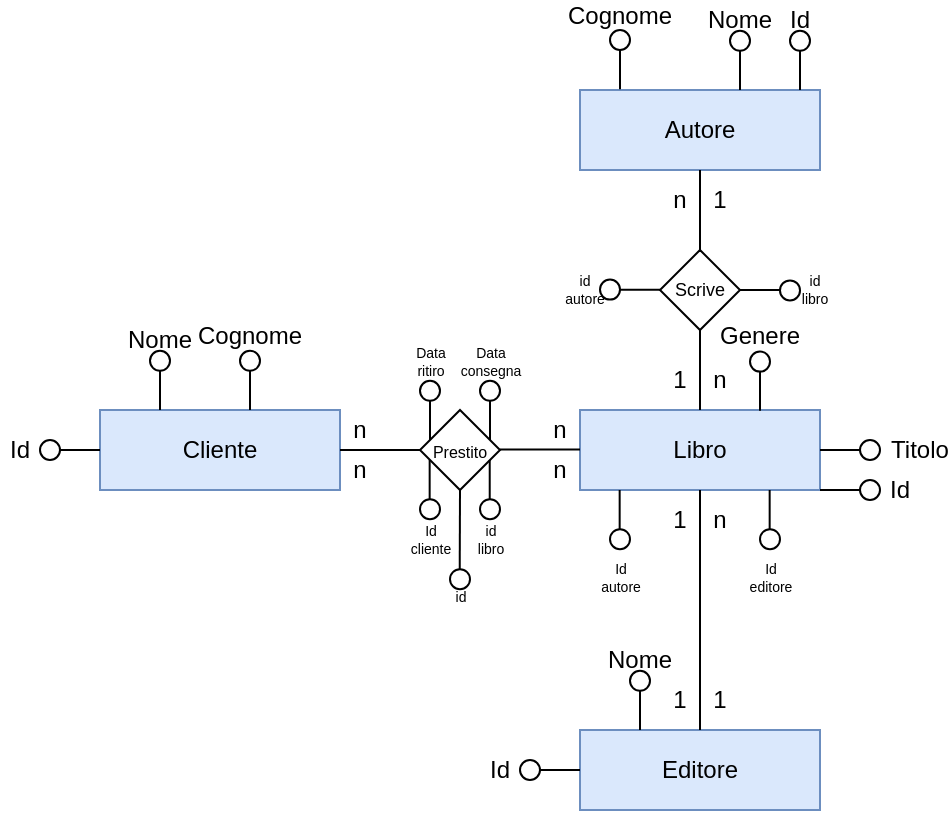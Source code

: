 <mxfile version="21.5.0" type="device">
  <diagram name="Pagina-1" id="-5amps1YBqaT7Vv-XyFg">
    <mxGraphModel dx="1417" dy="828" grid="1" gridSize="10" guides="1" tooltips="1" connect="1" arrows="1" fold="1" page="1" pageScale="1" pageWidth="827" pageHeight="1169" math="0" shadow="0">
      <root>
        <mxCell id="0" />
        <mxCell id="1" parent="0" />
        <mxCell id="DhdcBiuPI_oVN-kjMNw6-1" value="Libro" style="whiteSpace=wrap;html=1;align=center;fillColor=#dae8fc;strokeColor=#6c8ebf;" parent="1" vertex="1">
          <mxGeometry x="360" y="440" width="120" height="40" as="geometry" />
        </mxCell>
        <mxCell id="DhdcBiuPI_oVN-kjMNw6-2" value="Autore" style="whiteSpace=wrap;html=1;align=center;fillColor=#dae8fc;strokeColor=#6c8ebf;" parent="1" vertex="1">
          <mxGeometry x="360" y="280" width="120" height="40" as="geometry" />
        </mxCell>
        <mxCell id="DhdcBiuPI_oVN-kjMNw6-3" value="Editore" style="whiteSpace=wrap;html=1;align=center;fillColor=#dae8fc;strokeColor=#6c8ebf;" parent="1" vertex="1">
          <mxGeometry x="360" y="600" width="120" height="40" as="geometry" />
        </mxCell>
        <mxCell id="DhdcBiuPI_oVN-kjMNw6-4" value="Cliente" style="whiteSpace=wrap;html=1;align=center;fillColor=#dae8fc;strokeColor=#6c8ebf;" parent="1" vertex="1">
          <mxGeometry x="120" y="440" width="120" height="40" as="geometry" />
        </mxCell>
        <mxCell id="DhdcBiuPI_oVN-kjMNw6-5" value="" style="endArrow=none;html=1;rounded=0;entryX=0.5;entryY=1;entryDx=0;entryDy=0;" parent="1" target="DhdcBiuPI_oVN-kjMNw6-1" edge="1">
          <mxGeometry width="50" height="50" relative="1" as="geometry">
            <mxPoint x="420" y="600" as="sourcePoint" />
            <mxPoint x="470" y="550" as="targetPoint" />
          </mxGeometry>
        </mxCell>
        <mxCell id="DhdcBiuPI_oVN-kjMNw6-6" value="" style="endArrow=none;html=1;rounded=0;entryX=0.5;entryY=1;entryDx=0;entryDy=0;exitX=0.5;exitY=0;exitDx=0;exitDy=0;" parent="1" source="NbuaRWnjKltLAFN8OOJA-1" target="DhdcBiuPI_oVN-kjMNw6-2" edge="1">
          <mxGeometry width="50" height="50" relative="1" as="geometry">
            <mxPoint x="420" y="360" as="sourcePoint" />
            <mxPoint x="419.76" y="320" as="targetPoint" />
          </mxGeometry>
        </mxCell>
        <mxCell id="DhdcBiuPI_oVN-kjMNw6-7" value="" style="endArrow=none;html=1;rounded=0;exitX=1;exitY=0.5;exitDx=0;exitDy=0;entryX=0;entryY=0.5;entryDx=0;entryDy=0;" parent="1" source="DhdcBiuPI_oVN-kjMNw6-4" target="DhdcBiuPI_oVN-kjMNw6-58" edge="1">
          <mxGeometry width="50" height="50" relative="1" as="geometry">
            <mxPoint x="359.52" y="580" as="sourcePoint" />
            <mxPoint x="240" y="360" as="targetPoint" />
            <Array as="points">
              <mxPoint x="270" y="460" />
            </Array>
          </mxGeometry>
        </mxCell>
        <mxCell id="DhdcBiuPI_oVN-kjMNw6-8" value="" style="endArrow=none;html=1;rounded=0;" parent="1" edge="1">
          <mxGeometry width="50" height="50" relative="1" as="geometry">
            <mxPoint x="480" y="460" as="sourcePoint" />
            <mxPoint x="500" y="460" as="targetPoint" />
          </mxGeometry>
        </mxCell>
        <mxCell id="DhdcBiuPI_oVN-kjMNw6-9" value="" style="ellipse;whiteSpace=wrap;html=1;aspect=fixed;" parent="1" vertex="1">
          <mxGeometry x="500" y="455" width="10" height="10" as="geometry" />
        </mxCell>
        <mxCell id="DhdcBiuPI_oVN-kjMNw6-10" value="" style="endArrow=none;html=1;rounded=0;" parent="1" edge="1">
          <mxGeometry width="50" height="50" relative="1" as="geometry">
            <mxPoint x="480" y="480" as="sourcePoint" />
            <mxPoint x="500" y="480" as="targetPoint" />
          </mxGeometry>
        </mxCell>
        <mxCell id="DhdcBiuPI_oVN-kjMNw6-11" value="" style="ellipse;whiteSpace=wrap;html=1;aspect=fixed;" parent="1" vertex="1">
          <mxGeometry x="500" y="475" width="10" height="10" as="geometry" />
        </mxCell>
        <mxCell id="DhdcBiuPI_oVN-kjMNw6-13" value="" style="ellipse;whiteSpace=wrap;html=1;aspect=fixed;" parent="1" vertex="1">
          <mxGeometry x="310" y="484.6" width="10" height="10" as="geometry" />
        </mxCell>
        <mxCell id="DhdcBiuPI_oVN-kjMNw6-15" value="Id" style="text;html=1;strokeColor=none;fillColor=none;align=center;verticalAlign=middle;whiteSpace=wrap;rounded=0;" parent="1" vertex="1">
          <mxGeometry x="310" y="615" width="20" height="10" as="geometry" />
        </mxCell>
        <mxCell id="DhdcBiuPI_oVN-kjMNw6-17" value="" style="endArrow=none;html=1;rounded=0;" parent="1" edge="1">
          <mxGeometry width="50" height="50" relative="1" as="geometry">
            <mxPoint x="470" y="280" as="sourcePoint" />
            <mxPoint x="470" y="260.4" as="targetPoint" />
          </mxGeometry>
        </mxCell>
        <mxCell id="DhdcBiuPI_oVN-kjMNw6-18" value="" style="ellipse;whiteSpace=wrap;html=1;aspect=fixed;" parent="1" vertex="1">
          <mxGeometry x="465" y="250.4" width="10" height="10" as="geometry" />
        </mxCell>
        <mxCell id="DhdcBiuPI_oVN-kjMNw6-20" value="" style="endArrow=none;html=1;rounded=0;" parent="1" edge="1">
          <mxGeometry width="50" height="50" relative="1" as="geometry">
            <mxPoint x="440" y="280" as="sourcePoint" />
            <mxPoint x="440" y="260.4" as="targetPoint" />
          </mxGeometry>
        </mxCell>
        <mxCell id="DhdcBiuPI_oVN-kjMNw6-21" value="" style="ellipse;whiteSpace=wrap;html=1;aspect=fixed;" parent="1" vertex="1">
          <mxGeometry x="435" y="250.4" width="10" height="10" as="geometry" />
        </mxCell>
        <mxCell id="DhdcBiuPI_oVN-kjMNw6-22" value="" style="endArrow=none;html=1;rounded=0;" parent="1" edge="1">
          <mxGeometry width="50" height="50" relative="1" as="geometry">
            <mxPoint x="380" y="279.6" as="sourcePoint" />
            <mxPoint x="380" y="260" as="targetPoint" />
          </mxGeometry>
        </mxCell>
        <mxCell id="DhdcBiuPI_oVN-kjMNw6-23" value="" style="ellipse;whiteSpace=wrap;html=1;aspect=fixed;" parent="1" vertex="1">
          <mxGeometry x="375" y="250" width="10" height="10" as="geometry" />
        </mxCell>
        <mxCell id="DhdcBiuPI_oVN-kjMNw6-24" value="" style="endArrow=none;html=1;rounded=0;exitX=1;exitY=0.5;exitDx=0;exitDy=0;entryX=0;entryY=0.5;entryDx=0;entryDy=0;" parent="1" source="DhdcBiuPI_oVN-kjMNw6-25" target="DhdcBiuPI_oVN-kjMNw6-4" edge="1">
          <mxGeometry width="50" height="50" relative="1" as="geometry">
            <mxPoint x="119.6" y="480" as="sourcePoint" />
            <mxPoint x="119.6" y="460.4" as="targetPoint" />
          </mxGeometry>
        </mxCell>
        <mxCell id="DhdcBiuPI_oVN-kjMNw6-25" value="" style="ellipse;whiteSpace=wrap;html=1;aspect=fixed;" parent="1" vertex="1">
          <mxGeometry x="90" y="455" width="10" height="10" as="geometry" />
        </mxCell>
        <mxCell id="DhdcBiuPI_oVN-kjMNw6-26" value="" style="endArrow=none;html=1;rounded=0;" parent="1" edge="1">
          <mxGeometry width="50" height="50" relative="1" as="geometry">
            <mxPoint x="150" y="440" as="sourcePoint" />
            <mxPoint x="150" y="420.4" as="targetPoint" />
          </mxGeometry>
        </mxCell>
        <mxCell id="DhdcBiuPI_oVN-kjMNw6-27" value="" style="ellipse;whiteSpace=wrap;html=1;aspect=fixed;" parent="1" vertex="1">
          <mxGeometry x="145" y="410.4" width="10" height="10" as="geometry" />
        </mxCell>
        <mxCell id="DhdcBiuPI_oVN-kjMNw6-28" value="" style="endArrow=none;html=1;rounded=0;" parent="1" edge="1">
          <mxGeometry width="50" height="50" relative="1" as="geometry">
            <mxPoint x="195" y="440" as="sourcePoint" />
            <mxPoint x="195" y="420.4" as="targetPoint" />
          </mxGeometry>
        </mxCell>
        <mxCell id="DhdcBiuPI_oVN-kjMNw6-29" value="" style="ellipse;whiteSpace=wrap;html=1;aspect=fixed;" parent="1" vertex="1">
          <mxGeometry x="190" y="410.4" width="10" height="10" as="geometry" />
        </mxCell>
        <mxCell id="DhdcBiuPI_oVN-kjMNw6-30" value="" style="endArrow=none;html=1;rounded=0;exitX=0;exitY=0.5;exitDx=0;exitDy=0;entryX=1;entryY=0.5;entryDx=0;entryDy=0;" parent="1" source="DhdcBiuPI_oVN-kjMNw6-3" target="DhdcBiuPI_oVN-kjMNw6-31" edge="1">
          <mxGeometry width="50" height="50" relative="1" as="geometry">
            <mxPoint x="340" y="640" as="sourcePoint" />
            <mxPoint x="340" y="620.4" as="targetPoint" />
          </mxGeometry>
        </mxCell>
        <mxCell id="DhdcBiuPI_oVN-kjMNw6-31" value="" style="ellipse;whiteSpace=wrap;html=1;aspect=fixed;" parent="1" vertex="1">
          <mxGeometry x="330" y="615" width="10" height="10" as="geometry" />
        </mxCell>
        <mxCell id="DhdcBiuPI_oVN-kjMNw6-32" value="" style="endArrow=none;html=1;rounded=0;" parent="1" edge="1">
          <mxGeometry width="50" height="50" relative="1" as="geometry">
            <mxPoint x="390" y="600" as="sourcePoint" />
            <mxPoint x="390" y="580.4" as="targetPoint" />
          </mxGeometry>
        </mxCell>
        <mxCell id="DhdcBiuPI_oVN-kjMNw6-33" value="" style="ellipse;whiteSpace=wrap;html=1;aspect=fixed;" parent="1" vertex="1">
          <mxGeometry x="385" y="570.4" width="10" height="10" as="geometry" />
        </mxCell>
        <mxCell id="DhdcBiuPI_oVN-kjMNw6-34" value="" style="endArrow=none;html=1;rounded=0;" parent="1" edge="1">
          <mxGeometry width="50" height="50" relative="1" as="geometry">
            <mxPoint x="379.83" y="499.6" as="sourcePoint" />
            <mxPoint x="379.83" y="480" as="targetPoint" />
          </mxGeometry>
        </mxCell>
        <mxCell id="DhdcBiuPI_oVN-kjMNw6-35" value="" style="ellipse;whiteSpace=wrap;html=1;aspect=fixed;" parent="1" vertex="1">
          <mxGeometry x="375" y="499.6" width="10" height="10" as="geometry" />
        </mxCell>
        <mxCell id="DhdcBiuPI_oVN-kjMNw6-36" value="Id" style="text;html=1;strokeColor=none;fillColor=none;align=center;verticalAlign=middle;whiteSpace=wrap;rounded=0;" parent="1" vertex="1">
          <mxGeometry x="510" y="475" width="20" height="10" as="geometry" />
        </mxCell>
        <mxCell id="DhdcBiuPI_oVN-kjMNw6-37" value="Id" style="text;html=1;strokeColor=none;fillColor=none;align=center;verticalAlign=middle;whiteSpace=wrap;rounded=0;" parent="1" vertex="1">
          <mxGeometry x="70" y="455" width="20" height="10" as="geometry" />
        </mxCell>
        <mxCell id="DhdcBiuPI_oVN-kjMNw6-38" value="Id" style="text;html=1;strokeColor=none;fillColor=none;align=center;verticalAlign=middle;whiteSpace=wrap;rounded=0;" parent="1" vertex="1">
          <mxGeometry x="460" y="240" width="20" height="10" as="geometry" />
        </mxCell>
        <mxCell id="DhdcBiuPI_oVN-kjMNw6-39" value="Nome" style="text;html=1;strokeColor=none;fillColor=none;align=center;verticalAlign=middle;whiteSpace=wrap;rounded=0;" parent="1" vertex="1">
          <mxGeometry x="380" y="560" width="20" height="10" as="geometry" />
        </mxCell>
        <mxCell id="DhdcBiuPI_oVN-kjMNw6-40" value="Nome" style="text;html=1;strokeColor=none;fillColor=none;align=center;verticalAlign=middle;whiteSpace=wrap;rounded=0;" parent="1" vertex="1">
          <mxGeometry x="140" y="400" width="20" height="10" as="geometry" />
        </mxCell>
        <mxCell id="DhdcBiuPI_oVN-kjMNw6-41" value="Nome" style="text;html=1;strokeColor=none;fillColor=none;align=center;verticalAlign=middle;whiteSpace=wrap;rounded=0;" parent="1" vertex="1">
          <mxGeometry x="430" y="240.4" width="20" height="10" as="geometry" />
        </mxCell>
        <mxCell id="DhdcBiuPI_oVN-kjMNw6-43" value="Titolo" style="text;html=1;strokeColor=none;fillColor=none;align=center;verticalAlign=middle;whiteSpace=wrap;rounded=0;" parent="1" vertex="1">
          <mxGeometry x="520" y="452.5" width="20" height="15" as="geometry" />
        </mxCell>
        <mxCell id="DhdcBiuPI_oVN-kjMNw6-46" value="Genere" style="text;html=1;strokeColor=none;fillColor=none;align=center;verticalAlign=middle;whiteSpace=wrap;rounded=0;" parent="1" vertex="1">
          <mxGeometry x="440" y="395" width="20" height="15" as="geometry" />
        </mxCell>
        <mxCell id="DhdcBiuPI_oVN-kjMNw6-48" value="Cognome" style="text;html=1;strokeColor=none;fillColor=none;align=center;verticalAlign=middle;whiteSpace=wrap;rounded=0;" parent="1" vertex="1">
          <mxGeometry x="185" y="395" width="20" height="15" as="geometry" />
        </mxCell>
        <mxCell id="DhdcBiuPI_oVN-kjMNw6-49" value="Cognome" style="text;html=1;strokeColor=none;fillColor=none;align=center;verticalAlign=middle;whiteSpace=wrap;rounded=0;" parent="1" vertex="1">
          <mxGeometry x="370" y="235.0" width="20" height="15" as="geometry" />
        </mxCell>
        <mxCell id="DhdcBiuPI_oVN-kjMNw6-50" value="1" style="text;html=1;strokeColor=none;fillColor=none;align=center;verticalAlign=middle;whiteSpace=wrap;rounded=0;" parent="1" vertex="1">
          <mxGeometry x="400" y="420.4" width="20" height="10" as="geometry" />
        </mxCell>
        <mxCell id="DhdcBiuPI_oVN-kjMNw6-51" value="n" style="text;html=1;strokeColor=none;fillColor=none;align=center;verticalAlign=middle;whiteSpace=wrap;rounded=0;" parent="1" vertex="1">
          <mxGeometry x="400" y="330" width="20" height="10" as="geometry" />
        </mxCell>
        <mxCell id="DhdcBiuPI_oVN-kjMNw6-52" value="1" style="text;html=1;strokeColor=none;fillColor=none;align=center;verticalAlign=middle;whiteSpace=wrap;rounded=0;" parent="1" vertex="1">
          <mxGeometry x="420" y="330" width="20" height="10" as="geometry" />
        </mxCell>
        <mxCell id="DhdcBiuPI_oVN-kjMNw6-53" value="n" style="text;html=1;strokeColor=none;fillColor=none;align=center;verticalAlign=middle;whiteSpace=wrap;rounded=0;" parent="1" vertex="1">
          <mxGeometry x="420" y="420.4" width="20" height="10" as="geometry" />
        </mxCell>
        <mxCell id="DhdcBiuPI_oVN-kjMNw6-54" value="1" style="text;html=1;strokeColor=none;fillColor=none;align=center;verticalAlign=middle;whiteSpace=wrap;rounded=0;" parent="1" vertex="1">
          <mxGeometry x="400" y="490" width="20" height="10" as="geometry" />
        </mxCell>
        <mxCell id="DhdcBiuPI_oVN-kjMNw6-55" value="1" style="text;html=1;strokeColor=none;fillColor=none;align=center;verticalAlign=middle;whiteSpace=wrap;rounded=0;" parent="1" vertex="1">
          <mxGeometry x="400" y="580" width="20" height="10" as="geometry" />
        </mxCell>
        <mxCell id="DhdcBiuPI_oVN-kjMNw6-56" value="1" style="text;html=1;strokeColor=none;fillColor=none;align=center;verticalAlign=middle;whiteSpace=wrap;rounded=0;" parent="1" vertex="1">
          <mxGeometry x="420" y="580" width="20" height="10" as="geometry" />
        </mxCell>
        <mxCell id="DhdcBiuPI_oVN-kjMNw6-57" value="n" style="text;html=1;strokeColor=none;fillColor=none;align=center;verticalAlign=middle;whiteSpace=wrap;rounded=0;" parent="1" vertex="1">
          <mxGeometry x="420" y="490" width="20" height="10" as="geometry" />
        </mxCell>
        <mxCell id="DhdcBiuPI_oVN-kjMNw6-58" value="&lt;font style=&quot;font-size: 8px;&quot;&gt;Prestito&lt;/font&gt;" style="shape=rhombus;perimeter=rhombusPerimeter;whiteSpace=wrap;html=1;align=center;" parent="1" vertex="1">
          <mxGeometry x="280" y="440" width="40" height="40" as="geometry" />
        </mxCell>
        <mxCell id="DhdcBiuPI_oVN-kjMNw6-59" value="" style="endArrow=none;html=1;rounded=0;exitX=1;exitY=0.5;exitDx=0;exitDy=0;entryX=0;entryY=0.5;entryDx=0;entryDy=0;" parent="1" edge="1">
          <mxGeometry width="50" height="50" relative="1" as="geometry">
            <mxPoint x="320" y="459.8" as="sourcePoint" />
            <mxPoint x="360" y="459.8" as="targetPoint" />
          </mxGeometry>
        </mxCell>
        <mxCell id="DhdcBiuPI_oVN-kjMNw6-60" value="" style="endArrow=none;html=1;rounded=0;" parent="1" edge="1">
          <mxGeometry width="50" height="50" relative="1" as="geometry">
            <mxPoint x="285" y="455" as="sourcePoint" />
            <mxPoint x="285" y="435.4" as="targetPoint" />
          </mxGeometry>
        </mxCell>
        <mxCell id="DhdcBiuPI_oVN-kjMNw6-61" value="" style="ellipse;whiteSpace=wrap;html=1;aspect=fixed;" parent="1" vertex="1">
          <mxGeometry x="280" y="425.4" width="10" height="10" as="geometry" />
        </mxCell>
        <mxCell id="DhdcBiuPI_oVN-kjMNw6-62" value="Data ritiro" style="text;html=1;strokeColor=none;fillColor=none;align=center;verticalAlign=middle;whiteSpace=wrap;rounded=0;fontSize=7;" parent="1" vertex="1">
          <mxGeometry x="277.5" y="410.8" width="15" height="9.6" as="geometry" />
        </mxCell>
        <mxCell id="DhdcBiuPI_oVN-kjMNw6-65" value="" style="endArrow=none;html=1;rounded=0;" parent="1" edge="1">
          <mxGeometry width="50" height="50" relative="1" as="geometry">
            <mxPoint x="450" y="440.4" as="sourcePoint" />
            <mxPoint x="450" y="420.8" as="targetPoint" />
          </mxGeometry>
        </mxCell>
        <mxCell id="DhdcBiuPI_oVN-kjMNw6-66" value="" style="ellipse;whiteSpace=wrap;html=1;aspect=fixed;" parent="1" vertex="1">
          <mxGeometry x="445" y="410.8" width="10" height="10" as="geometry" />
        </mxCell>
        <mxCell id="DhdcBiuPI_oVN-kjMNw6-67" value="" style="endArrow=none;html=1;rounded=0;" parent="1" edge="1">
          <mxGeometry width="50" height="50" relative="1" as="geometry">
            <mxPoint x="315" y="455" as="sourcePoint" />
            <mxPoint x="315" y="435.4" as="targetPoint" />
          </mxGeometry>
        </mxCell>
        <mxCell id="DhdcBiuPI_oVN-kjMNw6-68" value="" style="ellipse;whiteSpace=wrap;html=1;aspect=fixed;" parent="1" vertex="1">
          <mxGeometry x="310" y="425.4" width="10" height="10" as="geometry" />
        </mxCell>
        <mxCell id="DhdcBiuPI_oVN-kjMNw6-69" value="Data consegna" style="text;html=1;strokeColor=none;fillColor=none;align=center;verticalAlign=middle;whiteSpace=wrap;rounded=0;fontSize=7;" parent="1" vertex="1">
          <mxGeometry x="307.5" y="411.2" width="15" height="9.6" as="geometry" />
        </mxCell>
        <mxCell id="DhdcBiuPI_oVN-kjMNw6-71" value="Id cliente" style="text;html=1;strokeColor=none;fillColor=none;align=center;verticalAlign=middle;whiteSpace=wrap;rounded=0;fontSize=7;" parent="1" vertex="1">
          <mxGeometry x="277.5" y="500.0" width="15" height="9.6" as="geometry" />
        </mxCell>
        <mxCell id="DhdcBiuPI_oVN-kjMNw6-72" value="id libro" style="text;html=1;strokeColor=none;fillColor=none;align=center;verticalAlign=middle;whiteSpace=wrap;rounded=0;fontSize=7;" parent="1" vertex="1">
          <mxGeometry x="307.5" y="500.0" width="15" height="9.6" as="geometry" />
        </mxCell>
        <mxCell id="DhdcBiuPI_oVN-kjMNw6-73" value="" style="endArrow=none;html=1;rounded=0;" parent="1" edge="1">
          <mxGeometry width="50" height="50" relative="1" as="geometry">
            <mxPoint x="284.83" y="484.6" as="sourcePoint" />
            <mxPoint x="284.83" y="465" as="targetPoint" />
          </mxGeometry>
        </mxCell>
        <mxCell id="DhdcBiuPI_oVN-kjMNw6-74" value="" style="ellipse;whiteSpace=wrap;html=1;aspect=fixed;" parent="1" vertex="1">
          <mxGeometry x="280" y="484.6" width="10" height="10" as="geometry" />
        </mxCell>
        <mxCell id="DhdcBiuPI_oVN-kjMNw6-75" value="" style="endArrow=none;html=1;rounded=0;" parent="1" edge="1">
          <mxGeometry width="50" height="50" relative="1" as="geometry">
            <mxPoint x="454.83" y="499.6" as="sourcePoint" />
            <mxPoint x="454.83" y="480" as="targetPoint" />
          </mxGeometry>
        </mxCell>
        <mxCell id="DhdcBiuPI_oVN-kjMNw6-76" value="" style="ellipse;whiteSpace=wrap;html=1;aspect=fixed;" parent="1" vertex="1">
          <mxGeometry x="450" y="499.6" width="10" height="10" as="geometry" />
        </mxCell>
        <mxCell id="DhdcBiuPI_oVN-kjMNw6-77" value="Id autore" style="text;html=1;strokeColor=none;fillColor=none;align=center;verticalAlign=middle;whiteSpace=wrap;rounded=0;fontSize=7;" parent="1" vertex="1">
          <mxGeometry x="372.5" y="519.2" width="15" height="9.6" as="geometry" />
        </mxCell>
        <mxCell id="DhdcBiuPI_oVN-kjMNw6-78" value="Id editore" style="text;html=1;strokeColor=none;fillColor=none;align=center;verticalAlign=middle;whiteSpace=wrap;rounded=0;fontSize=7;" parent="1" vertex="1">
          <mxGeometry x="447.5" y="519.2" width="15" height="9.6" as="geometry" />
        </mxCell>
        <mxCell id="DhdcBiuPI_oVN-kjMNw6-79" value="" style="endArrow=none;html=1;rounded=0;" parent="1" edge="1">
          <mxGeometry width="50" height="50" relative="1" as="geometry">
            <mxPoint x="314.86" y="484.6" as="sourcePoint" />
            <mxPoint x="314.86" y="465" as="targetPoint" />
          </mxGeometry>
        </mxCell>
        <mxCell id="DhdcBiuPI_oVN-kjMNw6-80" value="" style="ellipse;whiteSpace=wrap;html=1;aspect=fixed;" parent="1" vertex="1">
          <mxGeometry x="295" y="519.6" width="10" height="10" as="geometry" />
        </mxCell>
        <mxCell id="DhdcBiuPI_oVN-kjMNw6-81" value="" style="endArrow=none;html=1;rounded=0;entryX=0.5;entryY=1;entryDx=0;entryDy=0;" parent="1" target="DhdcBiuPI_oVN-kjMNw6-58" edge="1">
          <mxGeometry width="50" height="50" relative="1" as="geometry">
            <mxPoint x="299.86" y="519.6" as="sourcePoint" />
            <mxPoint x="299.86" y="500" as="targetPoint" />
          </mxGeometry>
        </mxCell>
        <mxCell id="DhdcBiuPI_oVN-kjMNw6-82" value="id" style="text;html=1;strokeColor=none;fillColor=none;align=center;verticalAlign=middle;whiteSpace=wrap;rounded=0;fontSize=7;" parent="1" vertex="1">
          <mxGeometry x="292.5" y="529.6" width="15" height="9.6" as="geometry" />
        </mxCell>
        <mxCell id="DhdcBiuPI_oVN-kjMNw6-83" value="n" style="text;html=1;strokeColor=none;fillColor=none;align=center;verticalAlign=middle;whiteSpace=wrap;rounded=0;" parent="1" vertex="1">
          <mxGeometry x="340" y="445" width="20" height="10" as="geometry" />
        </mxCell>
        <mxCell id="DhdcBiuPI_oVN-kjMNw6-84" value="n" style="text;html=1;strokeColor=none;fillColor=none;align=center;verticalAlign=middle;whiteSpace=wrap;rounded=0;" parent="1" vertex="1">
          <mxGeometry x="340" y="465" width="20" height="10" as="geometry" />
        </mxCell>
        <mxCell id="DhdcBiuPI_oVN-kjMNw6-85" value="n" style="text;html=1;strokeColor=none;fillColor=none;align=center;verticalAlign=middle;whiteSpace=wrap;rounded=0;" parent="1" vertex="1">
          <mxGeometry x="240" y="445" width="20" height="10" as="geometry" />
        </mxCell>
        <mxCell id="DhdcBiuPI_oVN-kjMNw6-86" value="n" style="text;html=1;strokeColor=none;fillColor=none;align=center;verticalAlign=middle;whiteSpace=wrap;rounded=0;" parent="1" vertex="1">
          <mxGeometry x="240" y="465" width="20" height="10" as="geometry" />
        </mxCell>
        <mxCell id="NbuaRWnjKltLAFN8OOJA-1" value="" style="rhombus;whiteSpace=wrap;html=1;" parent="1" vertex="1">
          <mxGeometry x="400" y="360" width="40" height="40" as="geometry" />
        </mxCell>
        <mxCell id="NbuaRWnjKltLAFN8OOJA-2" value="" style="endArrow=none;html=1;rounded=0;entryX=0.5;entryY=1;entryDx=0;entryDy=0;exitX=0.5;exitY=0;exitDx=0;exitDy=0;" parent="1" edge="1">
          <mxGeometry width="50" height="50" relative="1" as="geometry">
            <mxPoint x="420" y="440" as="sourcePoint" />
            <mxPoint x="420" y="400" as="targetPoint" />
          </mxGeometry>
        </mxCell>
        <mxCell id="NbuaRWnjKltLAFN8OOJA-3" value="Scrive" style="text;html=1;strokeColor=none;fillColor=none;align=center;verticalAlign=middle;whiteSpace=wrap;rounded=0;fontSize=9;" parent="1" vertex="1">
          <mxGeometry x="410" y="372.5" width="20" height="15" as="geometry" />
        </mxCell>
        <mxCell id="NbuaRWnjKltLAFN8OOJA-4" value="" style="endArrow=none;html=1;rounded=0;" parent="1" edge="1">
          <mxGeometry width="50" height="50" relative="1" as="geometry">
            <mxPoint x="440" y="380" as="sourcePoint" />
            <mxPoint x="460" y="380" as="targetPoint" />
          </mxGeometry>
        </mxCell>
        <mxCell id="NbuaRWnjKltLAFN8OOJA-5" value="" style="endArrow=none;html=1;rounded=0;" parent="1" edge="1">
          <mxGeometry width="50" height="50" relative="1" as="geometry">
            <mxPoint x="380" y="379.86" as="sourcePoint" />
            <mxPoint x="400" y="379.86" as="targetPoint" />
          </mxGeometry>
        </mxCell>
        <mxCell id="NbuaRWnjKltLAFN8OOJA-6" value="id libro" style="text;html=1;strokeColor=none;fillColor=none;align=center;verticalAlign=middle;whiteSpace=wrap;rounded=0;fontSize=7;" parent="1" vertex="1">
          <mxGeometry x="470" y="374.8" width="15" height="9.6" as="geometry" />
        </mxCell>
        <mxCell id="NbuaRWnjKltLAFN8OOJA-7" value="id autore" style="text;html=1;strokeColor=none;fillColor=none;align=center;verticalAlign=middle;whiteSpace=wrap;rounded=0;fontSize=7;" parent="1" vertex="1">
          <mxGeometry x="355" y="375.6" width="15" height="9.6" as="geometry" />
        </mxCell>
        <mxCell id="NbuaRWnjKltLAFN8OOJA-8" value="" style="ellipse;whiteSpace=wrap;html=1;aspect=fixed;" parent="1" vertex="1">
          <mxGeometry x="370" y="374.8" width="10" height="10" as="geometry" />
        </mxCell>
        <mxCell id="NbuaRWnjKltLAFN8OOJA-9" value="" style="ellipse;whiteSpace=wrap;html=1;aspect=fixed;" parent="1" vertex="1">
          <mxGeometry x="460" y="375.2" width="10" height="10" as="geometry" />
        </mxCell>
      </root>
    </mxGraphModel>
  </diagram>
</mxfile>
